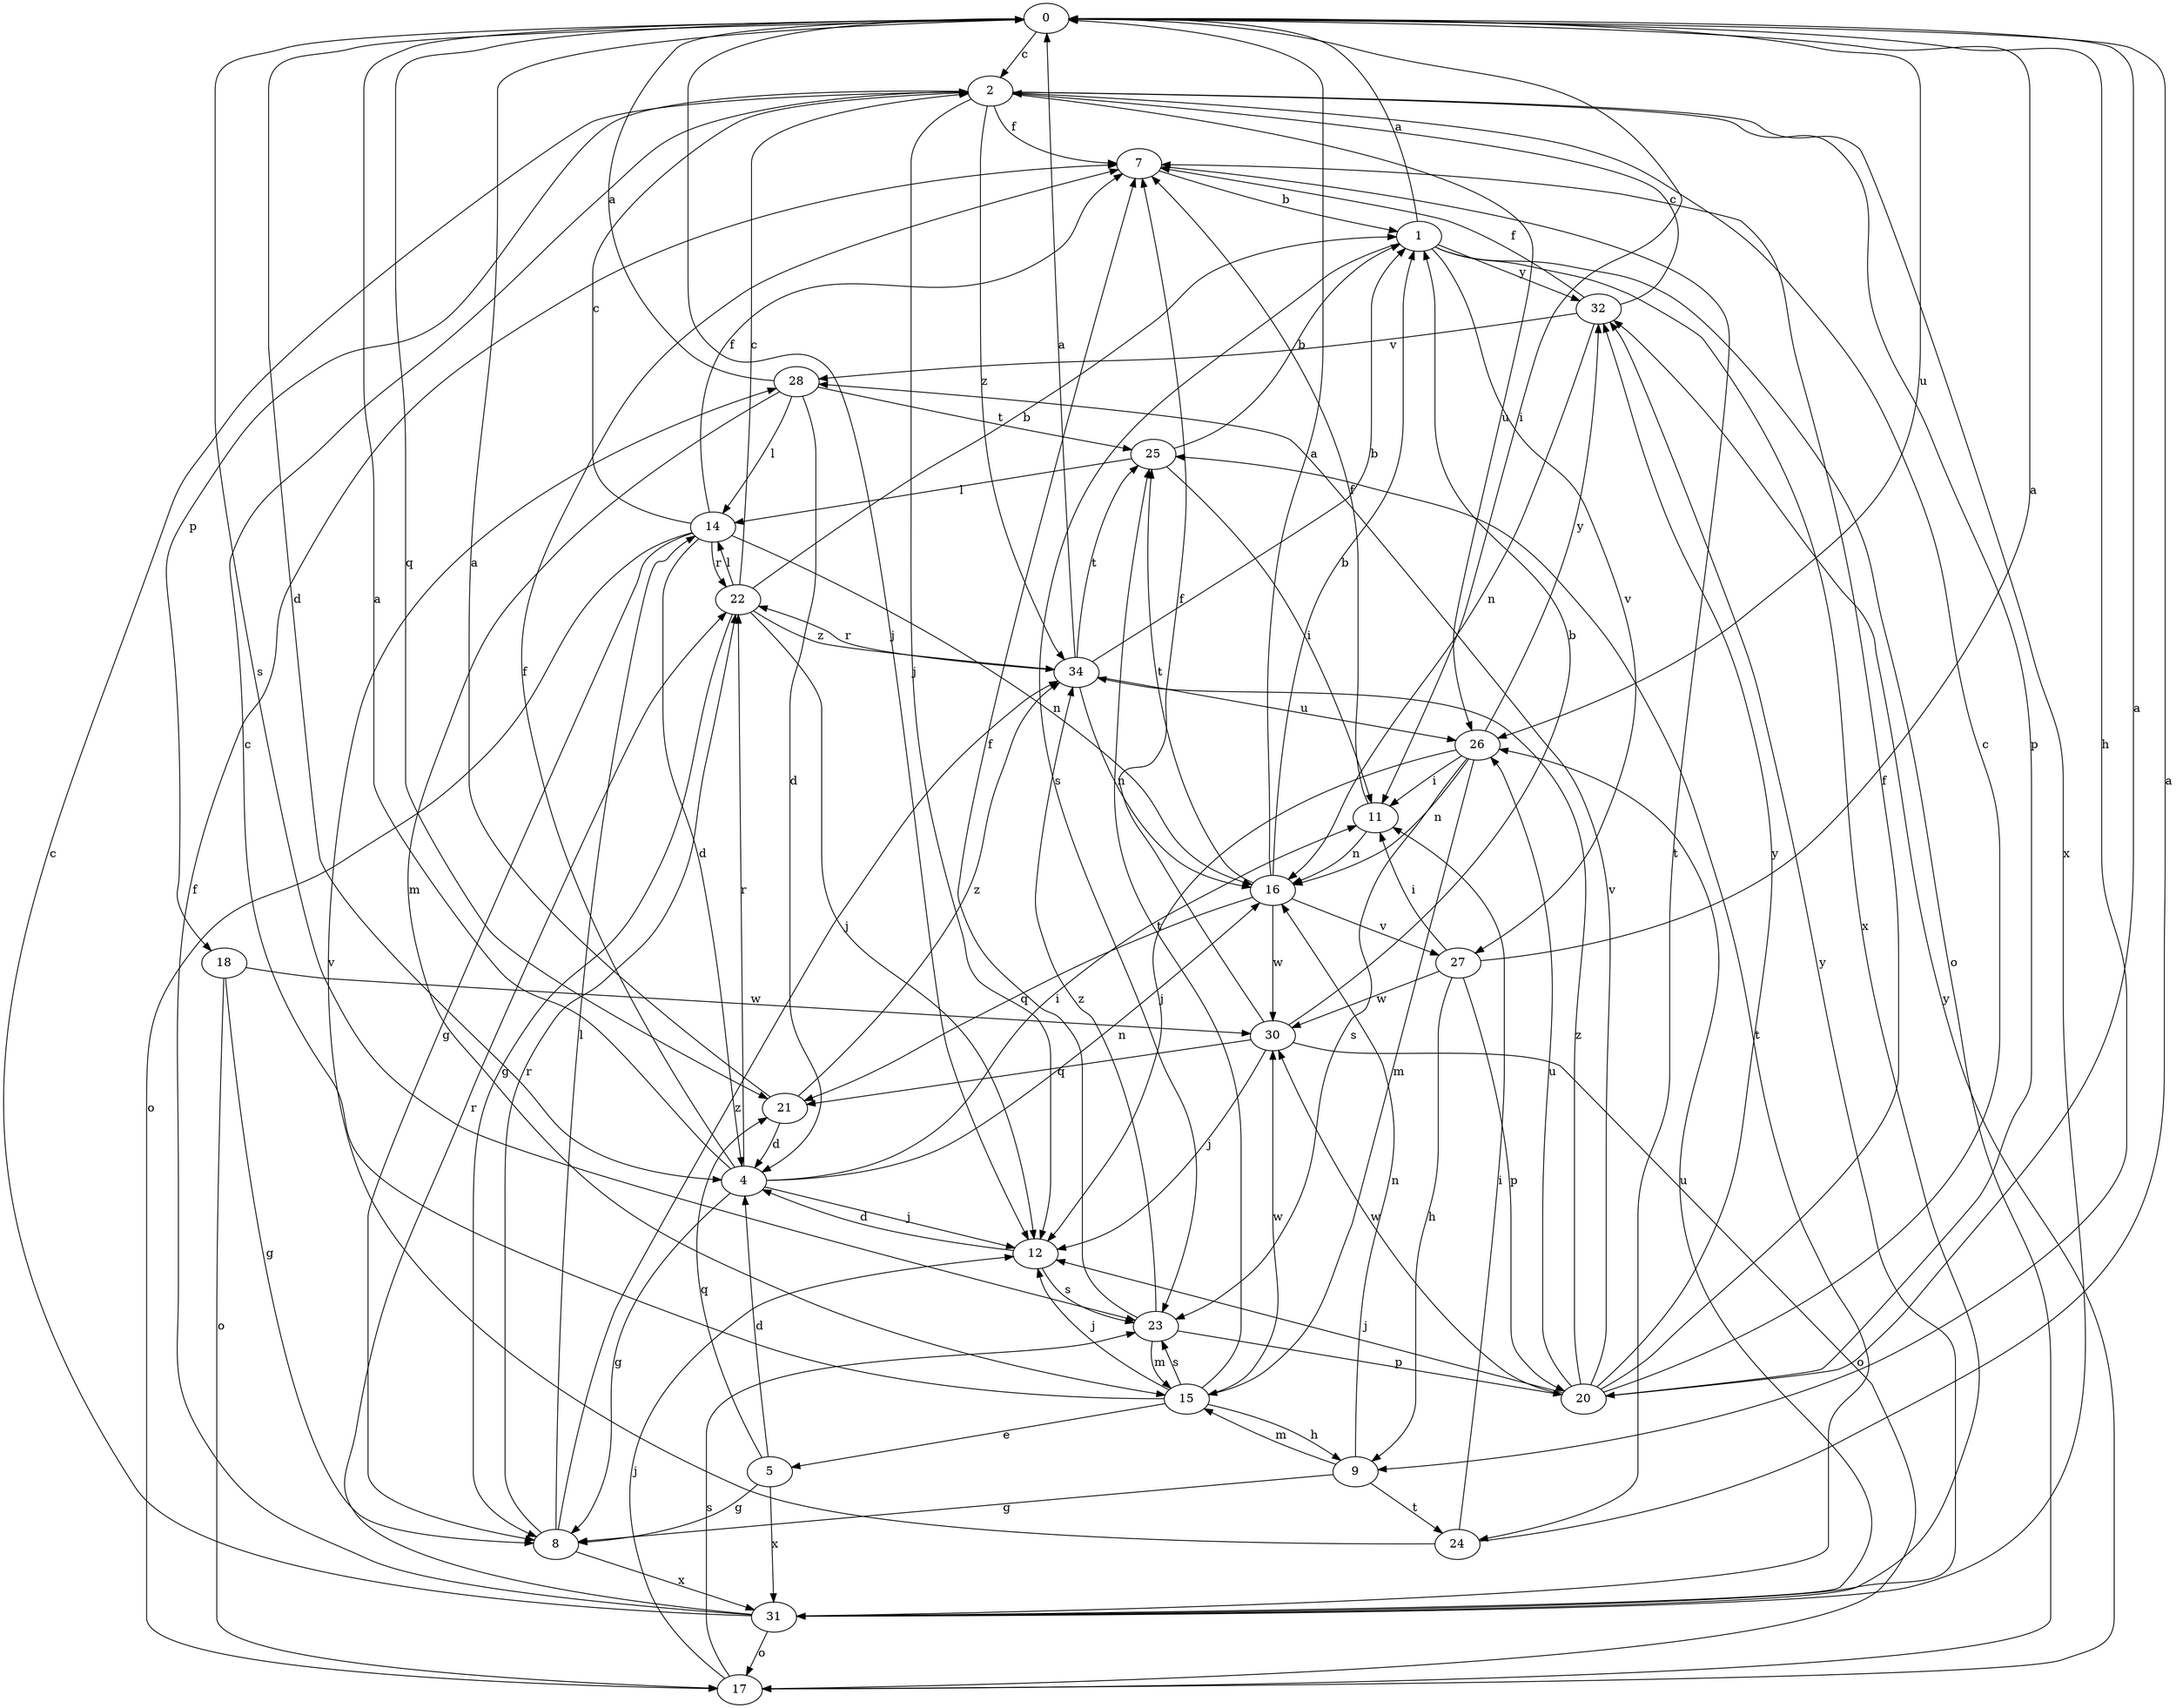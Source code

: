 strict digraph  {
0;
1;
2;
4;
5;
7;
8;
9;
11;
12;
14;
15;
16;
17;
18;
20;
21;
22;
23;
24;
25;
26;
27;
28;
30;
31;
32;
34;
0 -> 2  [label=c];
0 -> 4  [label=d];
0 -> 9  [label=h];
0 -> 11  [label=i];
0 -> 12  [label=j];
0 -> 21  [label=q];
0 -> 23  [label=s];
0 -> 26  [label=u];
1 -> 0  [label=a];
1 -> 17  [label=o];
1 -> 23  [label=s];
1 -> 27  [label=v];
1 -> 31  [label=x];
1 -> 32  [label=y];
2 -> 7  [label=f];
2 -> 12  [label=j];
2 -> 18  [label=p];
2 -> 20  [label=p];
2 -> 26  [label=u];
2 -> 31  [label=x];
2 -> 34  [label=z];
4 -> 0  [label=a];
4 -> 7  [label=f];
4 -> 8  [label=g];
4 -> 11  [label=i];
4 -> 12  [label=j];
4 -> 16  [label=n];
4 -> 22  [label=r];
5 -> 4  [label=d];
5 -> 8  [label=g];
5 -> 21  [label=q];
5 -> 31  [label=x];
7 -> 1  [label=b];
7 -> 24  [label=t];
8 -> 14  [label=l];
8 -> 22  [label=r];
8 -> 31  [label=x];
8 -> 34  [label=z];
9 -> 8  [label=g];
9 -> 15  [label=m];
9 -> 16  [label=n];
9 -> 24  [label=t];
11 -> 7  [label=f];
11 -> 16  [label=n];
12 -> 4  [label=d];
12 -> 23  [label=s];
14 -> 2  [label=c];
14 -> 4  [label=d];
14 -> 7  [label=f];
14 -> 8  [label=g];
14 -> 16  [label=n];
14 -> 17  [label=o];
14 -> 22  [label=r];
15 -> 2  [label=c];
15 -> 5  [label=e];
15 -> 9  [label=h];
15 -> 12  [label=j];
15 -> 23  [label=s];
15 -> 25  [label=t];
15 -> 30  [label=w];
16 -> 0  [label=a];
16 -> 1  [label=b];
16 -> 21  [label=q];
16 -> 25  [label=t];
16 -> 27  [label=v];
16 -> 30  [label=w];
17 -> 12  [label=j];
17 -> 23  [label=s];
17 -> 32  [label=y];
18 -> 8  [label=g];
18 -> 17  [label=o];
18 -> 30  [label=w];
20 -> 0  [label=a];
20 -> 2  [label=c];
20 -> 7  [label=f];
20 -> 12  [label=j];
20 -> 26  [label=u];
20 -> 28  [label=v];
20 -> 30  [label=w];
20 -> 32  [label=y];
20 -> 34  [label=z];
21 -> 0  [label=a];
21 -> 4  [label=d];
21 -> 34  [label=z];
22 -> 1  [label=b];
22 -> 2  [label=c];
22 -> 8  [label=g];
22 -> 12  [label=j];
22 -> 14  [label=l];
22 -> 34  [label=z];
23 -> 7  [label=f];
23 -> 15  [label=m];
23 -> 20  [label=p];
23 -> 34  [label=z];
24 -> 0  [label=a];
24 -> 11  [label=i];
24 -> 28  [label=v];
25 -> 1  [label=b];
25 -> 11  [label=i];
25 -> 14  [label=l];
26 -> 11  [label=i];
26 -> 12  [label=j];
26 -> 15  [label=m];
26 -> 16  [label=n];
26 -> 23  [label=s];
26 -> 32  [label=y];
27 -> 0  [label=a];
27 -> 9  [label=h];
27 -> 11  [label=i];
27 -> 20  [label=p];
27 -> 30  [label=w];
28 -> 0  [label=a];
28 -> 4  [label=d];
28 -> 14  [label=l];
28 -> 15  [label=m];
28 -> 25  [label=t];
30 -> 1  [label=b];
30 -> 7  [label=f];
30 -> 12  [label=j];
30 -> 17  [label=o];
30 -> 21  [label=q];
31 -> 2  [label=c];
31 -> 7  [label=f];
31 -> 17  [label=o];
31 -> 22  [label=r];
31 -> 25  [label=t];
31 -> 26  [label=u];
31 -> 32  [label=y];
32 -> 2  [label=c];
32 -> 7  [label=f];
32 -> 16  [label=n];
32 -> 28  [label=v];
34 -> 0  [label=a];
34 -> 1  [label=b];
34 -> 16  [label=n];
34 -> 22  [label=r];
34 -> 25  [label=t];
34 -> 26  [label=u];
}
